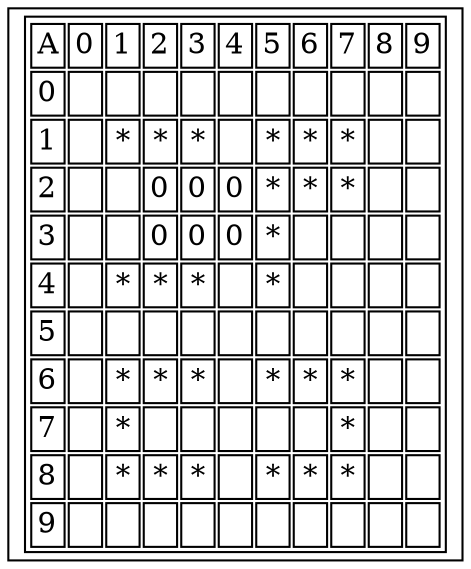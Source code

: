 digraph G {
 a[label=<
<TABLE>
<TR>
<TD>A</TD>
<TD>0</TD>
<TD>1</TD>
<TD>2</TD>
<TD>3</TD>
<TD>4</TD>
<TD>5</TD>
<TD>6</TD>
<TD>7</TD>
<TD>8</TD>
<TD>9</TD>
</TR>
<TR>
<TD>0</TD>
<TD> </TD>
<TD> </TD>
<TD> </TD>
<TD> </TD>
<TD> </TD>
<TD> </TD>
<TD> </TD>
<TD> </TD>
<TD> </TD>
<TD> </TD>
</TR>
<TR>
<TD>1</TD>
<TD> </TD>
<TD>*</TD>
<TD>*</TD>
<TD>*</TD>
<TD> </TD>
<TD>*</TD>
<TD>*</TD>
<TD>*</TD>
<TD> </TD>
<TD> </TD>
</TR>
<TR>
<TD>2</TD>
<TD> </TD>
<TD> </TD>
<TD>0</TD>
<TD>0</TD>
<TD>0</TD>
<TD>*</TD>
<TD>*</TD>
<TD>*</TD>
<TD> </TD>
<TD> </TD>
</TR>
<TR>
<TD>3</TD>
<TD> </TD>
<TD> </TD>
<TD>0</TD>
<TD>0</TD>
<TD>0</TD>
<TD>*</TD>
<TD> </TD>
<TD> </TD>
<TD> </TD>
<TD> </TD>
</TR>
<TR>
<TD>4</TD>
<TD> </TD>
<TD>*</TD>
<TD>*</TD>
<TD>*</TD>
<TD> </TD>
<TD>*</TD>
<TD> </TD>
<TD> </TD>
<TD> </TD>
<TD> </TD>
</TR>
<TR>
<TD>5</TD>
<TD> </TD>
<TD> </TD>
<TD> </TD>
<TD> </TD>
<TD> </TD>
<TD> </TD>
<TD> </TD>
<TD> </TD>
<TD> </TD>
<TD> </TD>
</TR>
<TR>
<TD>6</TD>
<TD> </TD>
<TD>*</TD>
<TD>*</TD>
<TD>*</TD>
<TD> </TD>
<TD>*</TD>
<TD>*</TD>
<TD>*</TD>
<TD> </TD>
<TD> </TD>
</TR>
<TR>
<TD>7</TD>
<TD> </TD>
<TD>*</TD>
<TD> </TD>
<TD> </TD>
<TD> </TD>
<TD> </TD>
<TD> </TD>
<TD>*</TD>
<TD> </TD>
<TD> </TD>
</TR>
<TR>
<TD>8</TD>
<TD> </TD>
<TD>*</TD>
<TD>*</TD>
<TD>*</TD>
<TD> </TD>
<TD>*</TD>
<TD>*</TD>
<TD>*</TD>
<TD> </TD>
<TD> </TD>
</TR>
<TR>
<TD>9</TD>
<TD> </TD>
<TD> </TD>
<TD> </TD>
<TD> </TD>
<TD> </TD>
<TD> </TD>
<TD> </TD>
<TD> </TD>
<TD> </TD>
<TD> </TD>
</TR>
</TABLE>
> shape="box"]
}